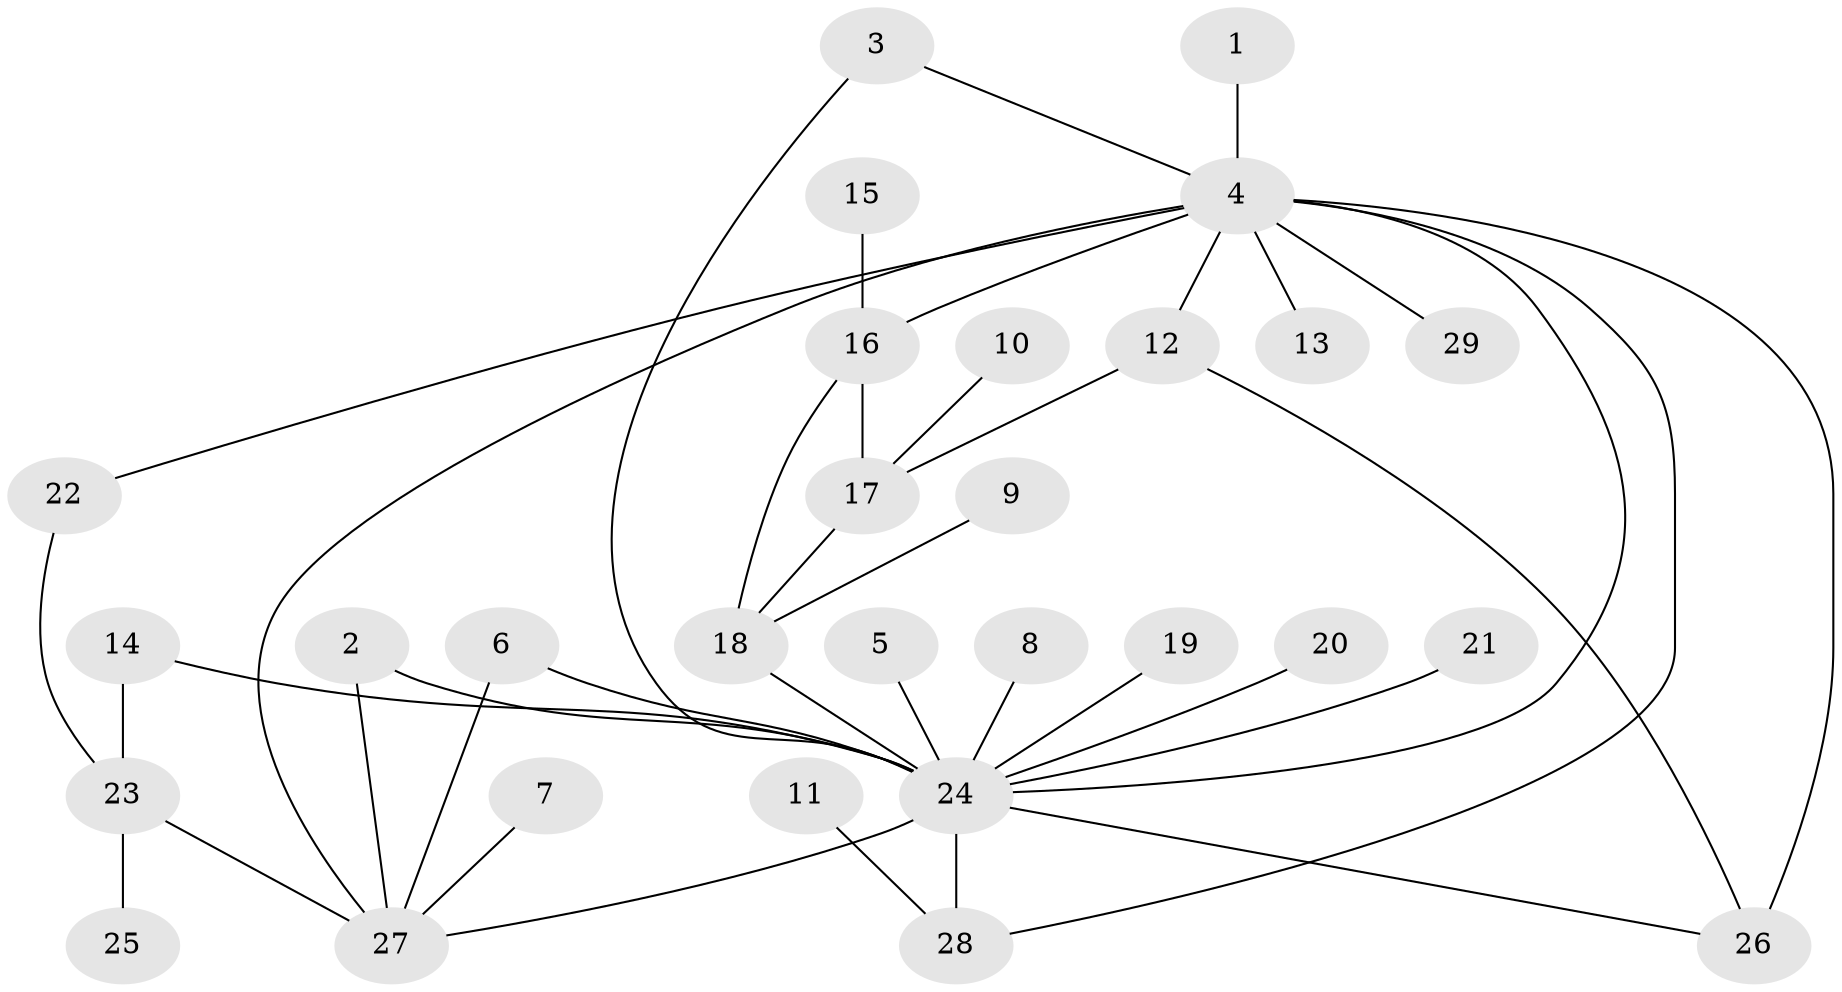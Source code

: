 // original degree distribution, {14: 0.03508771929824561, 4: 0.05263157894736842, 1: 0.49122807017543857, 5: 0.05263157894736842, 2: 0.17543859649122806, 8: 0.017543859649122806, 3: 0.12280701754385964, 6: 0.05263157894736842}
// Generated by graph-tools (version 1.1) at 2025/49/03/09/25 03:49:49]
// undirected, 29 vertices, 40 edges
graph export_dot {
graph [start="1"]
  node [color=gray90,style=filled];
  1;
  2;
  3;
  4;
  5;
  6;
  7;
  8;
  9;
  10;
  11;
  12;
  13;
  14;
  15;
  16;
  17;
  18;
  19;
  20;
  21;
  22;
  23;
  24;
  25;
  26;
  27;
  28;
  29;
  1 -- 4 [weight=1.0];
  2 -- 24 [weight=1.0];
  2 -- 27 [weight=1.0];
  3 -- 4 [weight=1.0];
  3 -- 24 [weight=1.0];
  4 -- 12 [weight=1.0];
  4 -- 13 [weight=1.0];
  4 -- 16 [weight=1.0];
  4 -- 22 [weight=1.0];
  4 -- 24 [weight=1.0];
  4 -- 26 [weight=1.0];
  4 -- 27 [weight=1.0];
  4 -- 28 [weight=1.0];
  4 -- 29 [weight=1.0];
  5 -- 24 [weight=1.0];
  6 -- 24 [weight=2.0];
  6 -- 27 [weight=1.0];
  7 -- 27 [weight=1.0];
  8 -- 24 [weight=1.0];
  9 -- 18 [weight=1.0];
  10 -- 17 [weight=1.0];
  11 -- 28 [weight=1.0];
  12 -- 17 [weight=1.0];
  12 -- 26 [weight=1.0];
  14 -- 23 [weight=1.0];
  14 -- 24 [weight=1.0];
  15 -- 16 [weight=1.0];
  16 -- 17 [weight=1.0];
  16 -- 18 [weight=1.0];
  17 -- 18 [weight=1.0];
  18 -- 24 [weight=1.0];
  19 -- 24 [weight=1.0];
  20 -- 24 [weight=1.0];
  21 -- 24 [weight=2.0];
  22 -- 23 [weight=1.0];
  23 -- 25 [weight=1.0];
  23 -- 27 [weight=1.0];
  24 -- 26 [weight=1.0];
  24 -- 27 [weight=1.0];
  24 -- 28 [weight=1.0];
}
